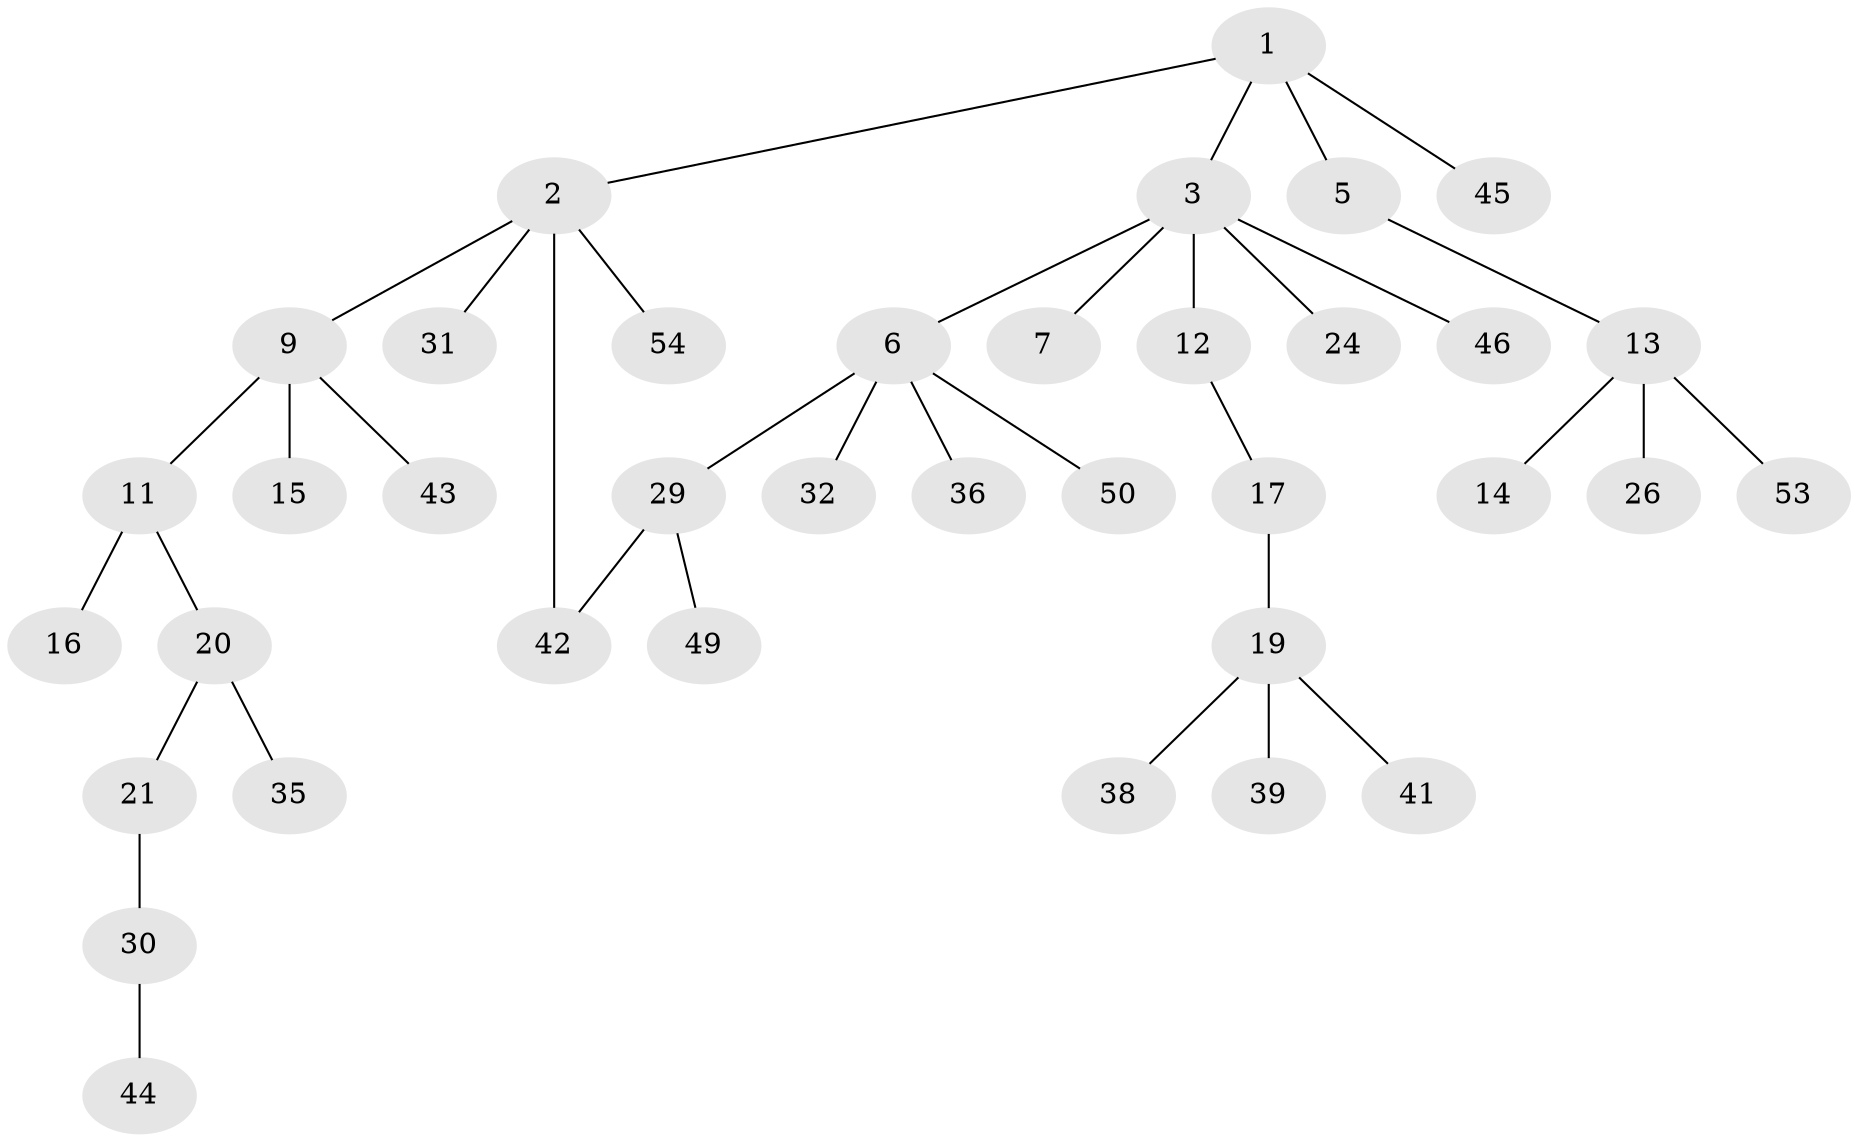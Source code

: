 // Generated by graph-tools (version 1.1) at 2025/51/02/27/25 19:51:39]
// undirected, 37 vertices, 37 edges
graph export_dot {
graph [start="1"]
  node [color=gray90,style=filled];
  1 [super="+8"];
  2 [super="+25"];
  3 [super="+4"];
  5;
  6 [super="+37"];
  7;
  9 [super="+10"];
  11 [super="+47"];
  12;
  13 [super="+23"];
  14;
  15 [super="+18"];
  16 [super="+28"];
  17 [super="+22"];
  19 [super="+27"];
  20 [super="+52"];
  21;
  24 [super="+40"];
  26;
  29 [super="+51"];
  30 [super="+33"];
  31;
  32 [super="+34"];
  35;
  36;
  38;
  39;
  41;
  42 [super="+48"];
  43;
  44;
  45;
  46;
  49;
  50;
  53;
  54;
  1 -- 2;
  1 -- 3;
  1 -- 5;
  1 -- 45;
  2 -- 9;
  2 -- 54;
  2 -- 31;
  2 -- 42;
  3 -- 6;
  3 -- 7;
  3 -- 24;
  3 -- 46;
  3 -- 12;
  5 -- 13;
  6 -- 29;
  6 -- 32;
  6 -- 36;
  6 -- 50;
  9 -- 11;
  9 -- 15;
  9 -- 43;
  11 -- 16;
  11 -- 20;
  12 -- 17;
  13 -- 14;
  13 -- 53;
  13 -- 26;
  17 -- 19;
  19 -- 38;
  19 -- 41;
  19 -- 39;
  20 -- 21;
  20 -- 35;
  21 -- 30;
  29 -- 42;
  29 -- 49;
  30 -- 44;
}
